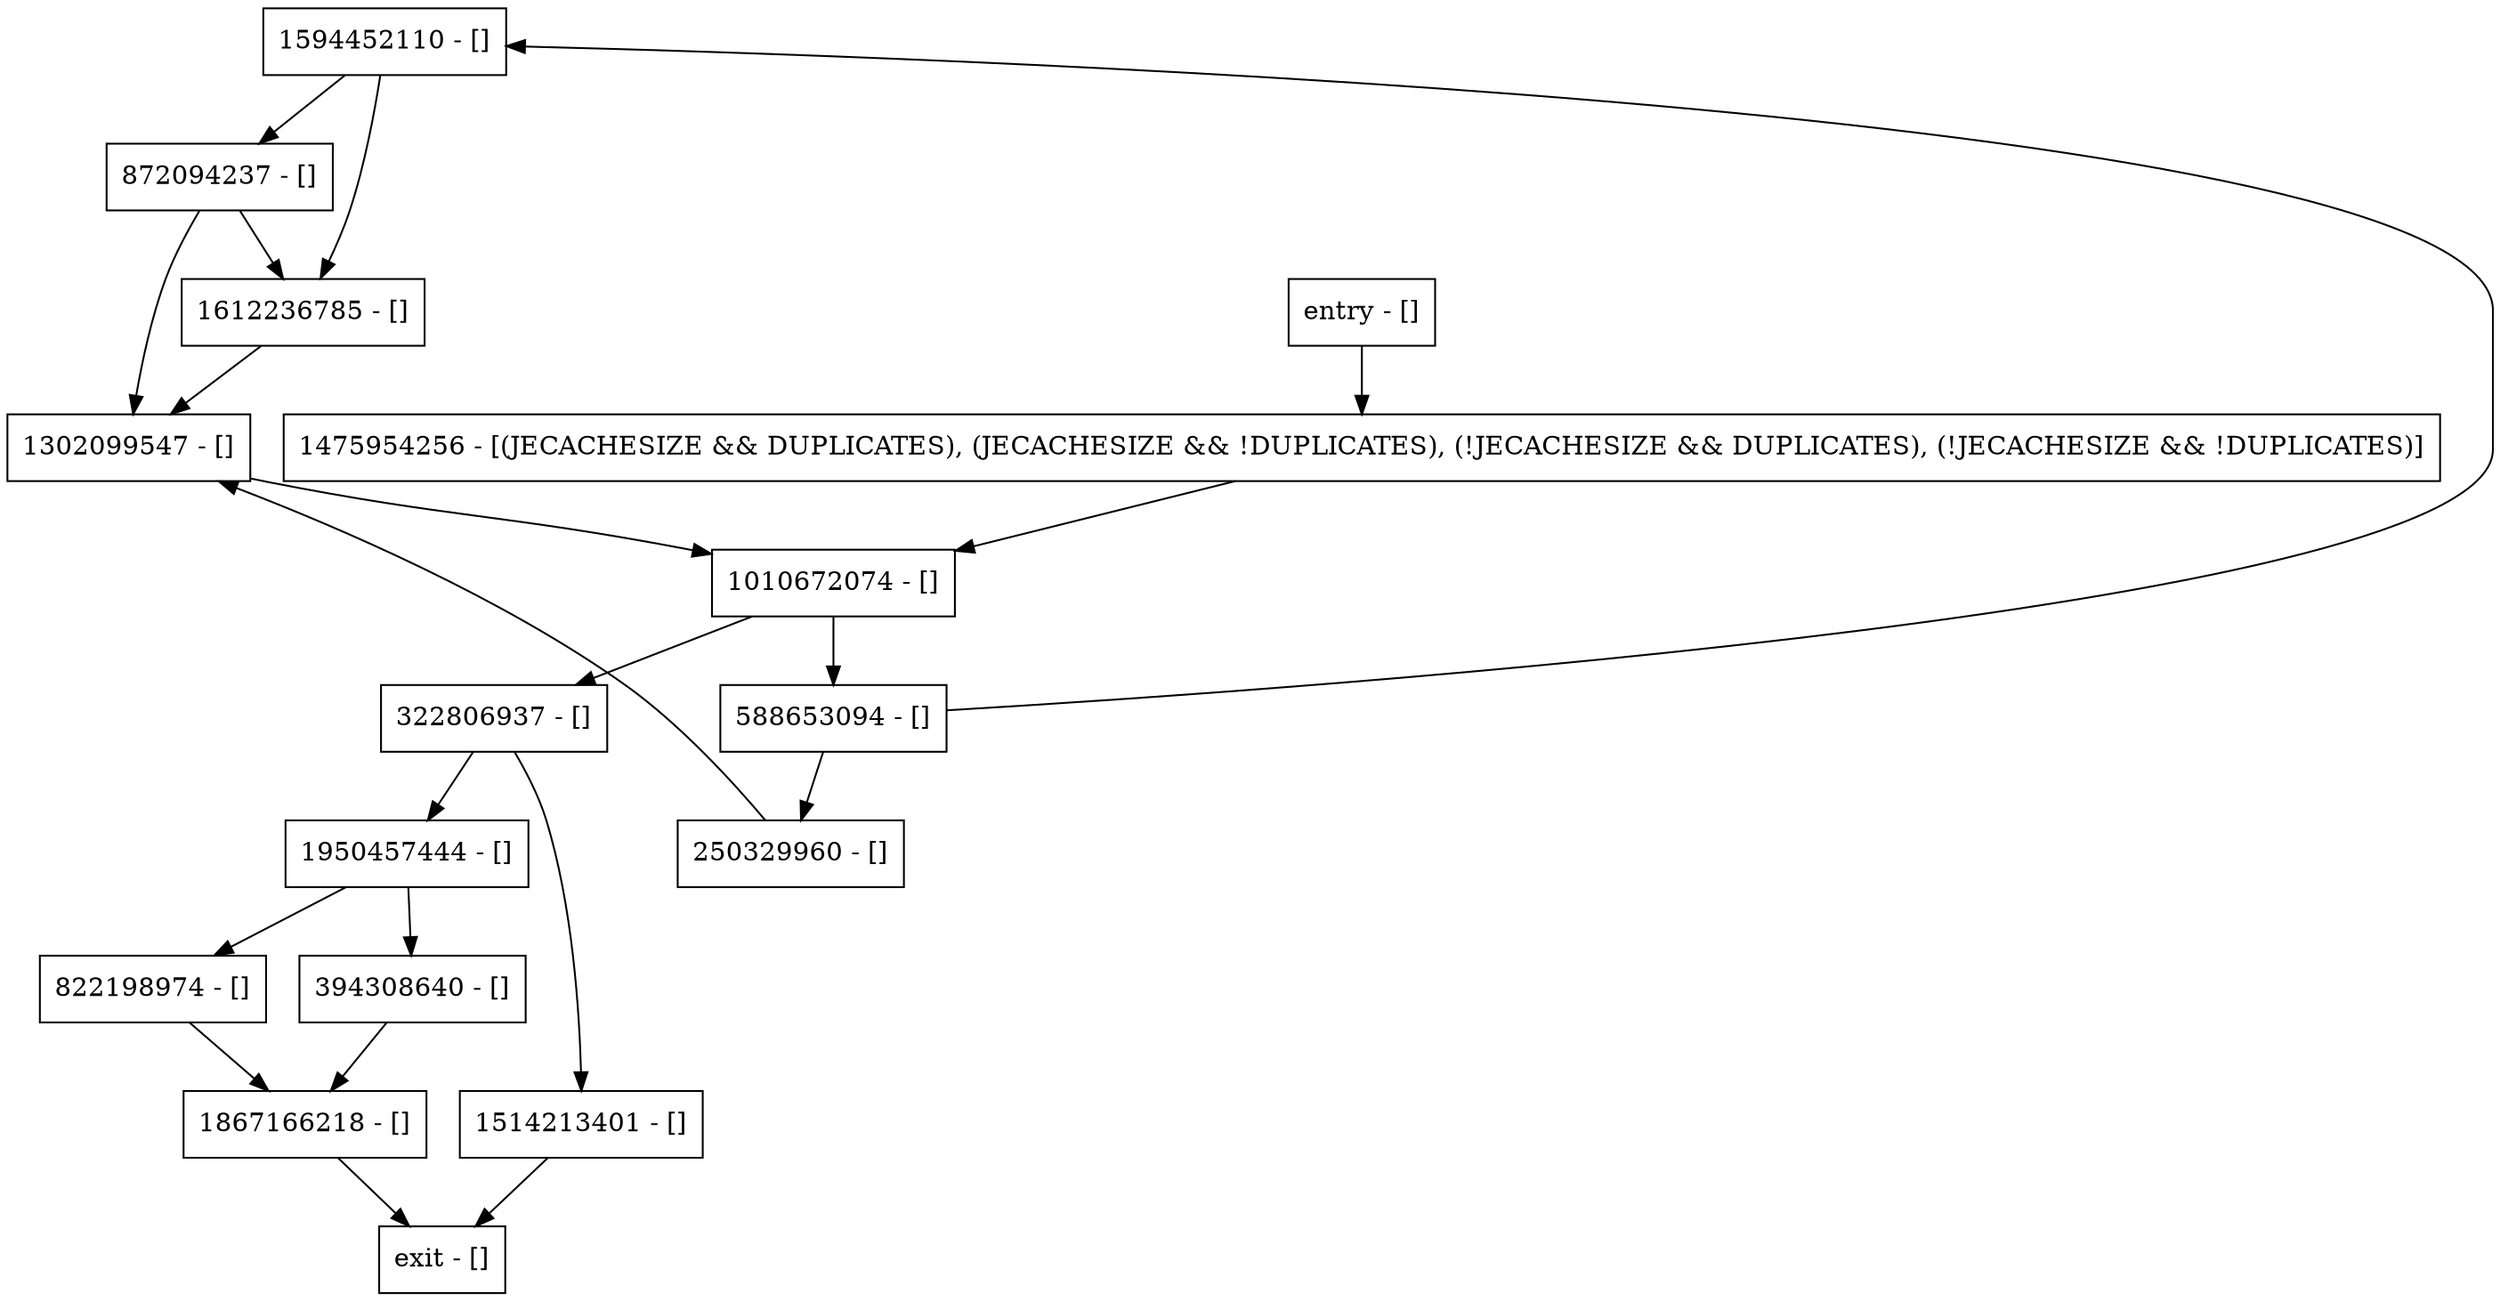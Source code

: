 digraph getMinExpiration {
node [shape=record];
1594452110 [label="1594452110 - []"];
872094237 [label="872094237 - []"];
1302099547 [label="1302099547 - []"];
394308640 [label="394308640 - []"];
1612236785 [label="1612236785 - []"];
250329960 [label="250329960 - []"];
entry [label="entry - []"];
exit [label="exit - []"];
322806937 [label="322806937 - []"];
1950457444 [label="1950457444 - []"];
1010672074 [label="1010672074 - []"];
1475954256 [label="1475954256 - [(JECACHESIZE && DUPLICATES), (JECACHESIZE && !DUPLICATES), (!JECACHESIZE && DUPLICATES), (!JECACHESIZE && !DUPLICATES)]"];
822198974 [label="822198974 - []"];
1514213401 [label="1514213401 - []"];
1867166218 [label="1867166218 - []"];
588653094 [label="588653094 - []"];
entry;
exit;
1594452110 -> 872094237;
1594452110 -> 1612236785;
872094237 -> 1302099547;
872094237 -> 1612236785;
1302099547 -> 1010672074;
394308640 -> 1867166218;
1612236785 -> 1302099547;
250329960 -> 1302099547;
entry -> 1475954256;
322806937 -> 1950457444;
322806937 -> 1514213401;
1950457444 -> 822198974;
1950457444 -> 394308640;
1010672074 -> 322806937;
1010672074 -> 588653094;
1475954256 -> 1010672074;
822198974 -> 1867166218;
1514213401 -> exit;
1867166218 -> exit;
588653094 -> 1594452110;
588653094 -> 250329960;
}
